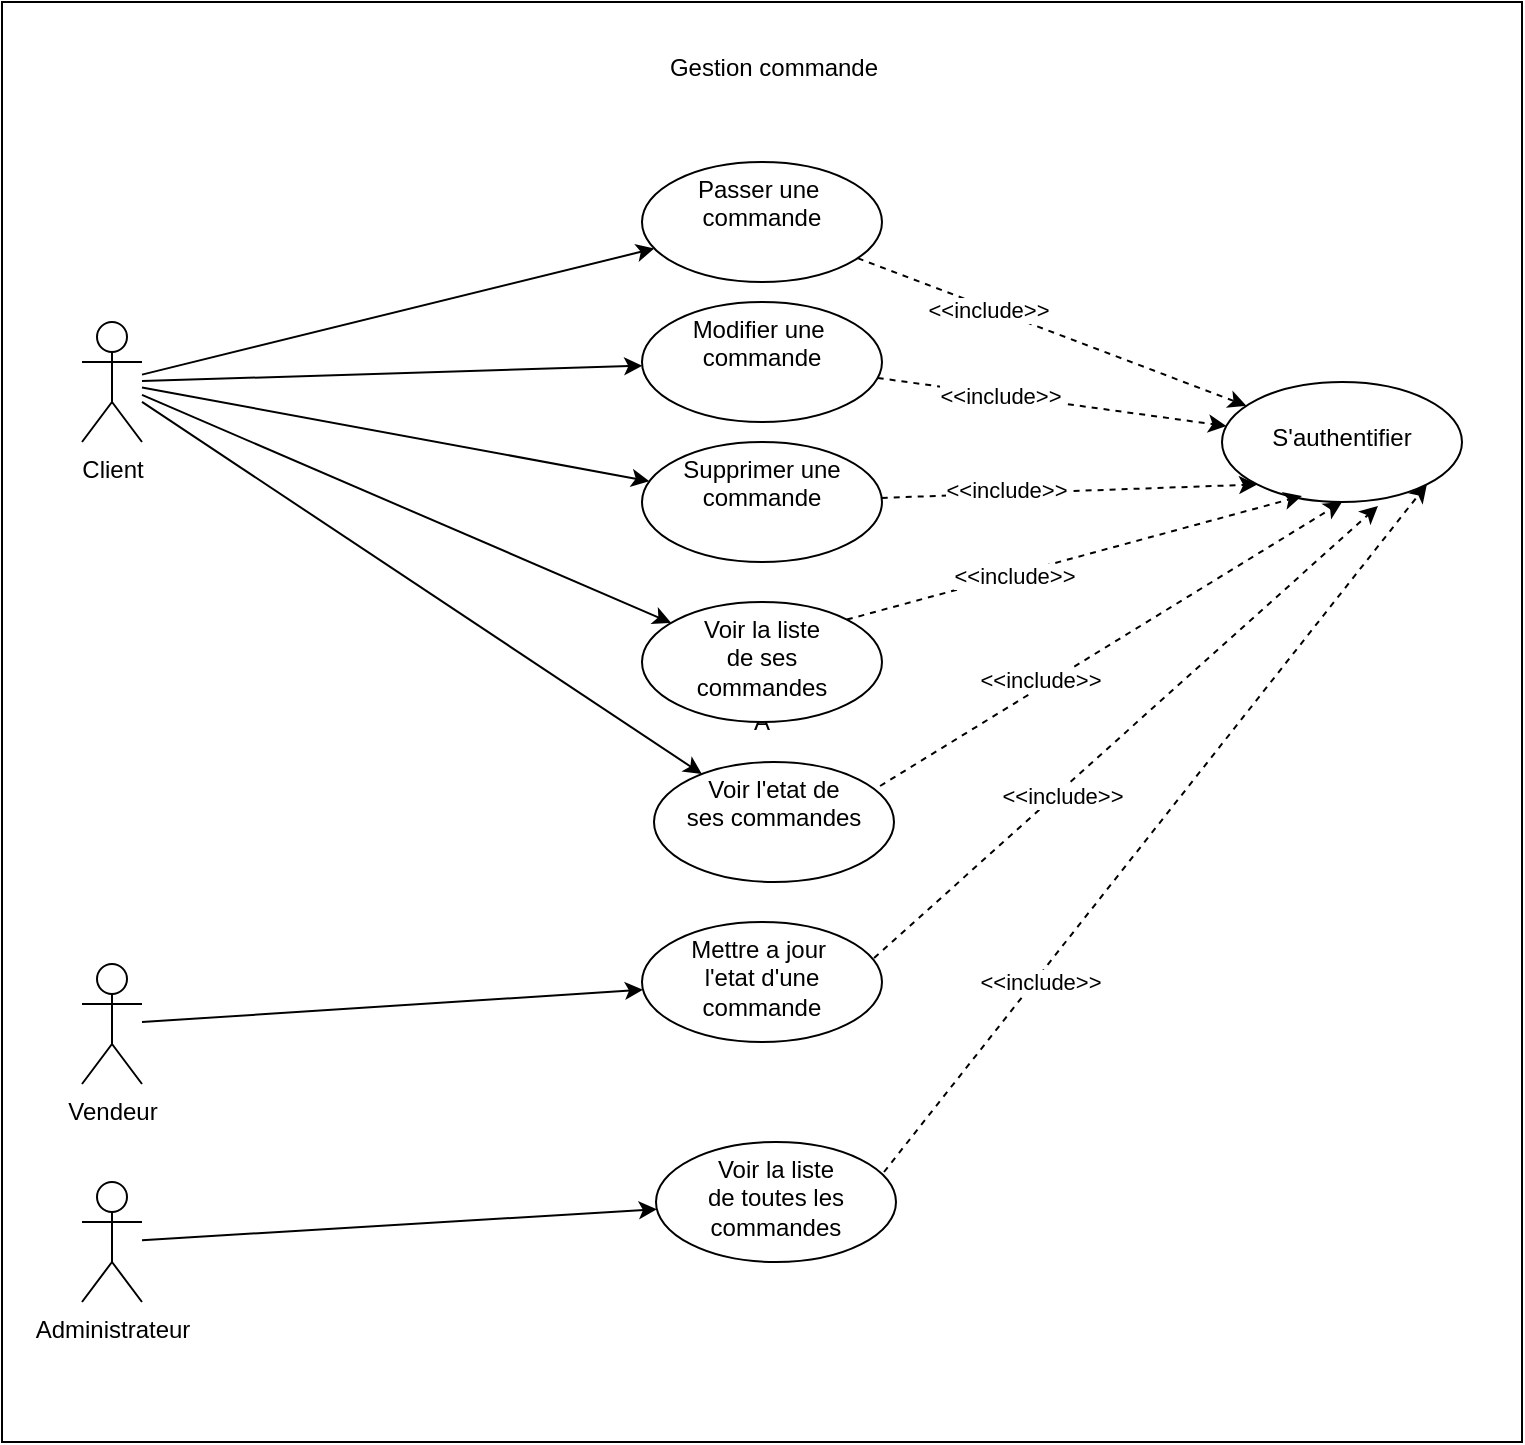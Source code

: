 <mxfile version="15.8.7" type="device"><diagram id="93TwWpJ5N_MrGACuFquo" name="Page-1"><mxGraphModel dx="786" dy="407" grid="1" gridSize="10" guides="1" tooltips="1" connect="1" arrows="1" fold="1" page="1" pageScale="1" pageWidth="827" pageHeight="1169" math="0" shadow="0"><root><mxCell id="0"/><mxCell id="1" parent="0"/><mxCell id="UAsrpyPvyt6wrDo05yFp-1" value="A" style="rounded=0;whiteSpace=wrap;html=1;" vertex="1" parent="1"><mxGeometry y="40" width="760" height="720" as="geometry"/></mxCell><mxCell id="UAsrpyPvyt6wrDo05yFp-8" value="" style="rounded=0;orthogonalLoop=1;jettySize=auto;html=1;" edge="1" parent="1" source="UAsrpyPvyt6wrDo05yFp-2" target="UAsrpyPvyt6wrDo05yFp-7"><mxGeometry relative="1" as="geometry"/></mxCell><mxCell id="UAsrpyPvyt6wrDo05yFp-17" value="" style="edgeStyle=none;rounded=0;orthogonalLoop=1;jettySize=auto;html=1;" edge="1" parent="1" source="UAsrpyPvyt6wrDo05yFp-2" target="UAsrpyPvyt6wrDo05yFp-16"><mxGeometry relative="1" as="geometry"/></mxCell><mxCell id="UAsrpyPvyt6wrDo05yFp-39" value="" style="edgeStyle=none;rounded=0;orthogonalLoop=1;jettySize=auto;html=1;strokeColor=default;" edge="1" parent="1" source="UAsrpyPvyt6wrDo05yFp-2" target="UAsrpyPvyt6wrDo05yFp-38"><mxGeometry relative="1" as="geometry"/></mxCell><mxCell id="UAsrpyPvyt6wrDo05yFp-59" value="" style="edgeStyle=none;rounded=0;orthogonalLoop=1;jettySize=auto;html=1;strokeColor=default;" edge="1" parent="1" source="UAsrpyPvyt6wrDo05yFp-2" target="UAsrpyPvyt6wrDo05yFp-58"><mxGeometry relative="1" as="geometry"/></mxCell><mxCell id="UAsrpyPvyt6wrDo05yFp-2" value="Client" style="shape=umlActor;verticalLabelPosition=bottom;verticalAlign=top;html=1;outlineConnect=0;" vertex="1" parent="1"><mxGeometry x="40" y="200" width="30" height="60" as="geometry"/></mxCell><mxCell id="UAsrpyPvyt6wrDo05yFp-3" value="Gestion commande" style="text;html=1;strokeColor=none;fillColor=none;align=center;verticalAlign=middle;whiteSpace=wrap;rounded=0;" vertex="1" parent="1"><mxGeometry x="325" y="58" width="122" height="30" as="geometry"/></mxCell><mxCell id="UAsrpyPvyt6wrDo05yFp-54" value="" style="edgeStyle=none;rounded=0;orthogonalLoop=1;jettySize=auto;html=1;strokeColor=default;dashed=1;" edge="1" parent="1" source="UAsrpyPvyt6wrDo05yFp-7" target="UAsrpyPvyt6wrDo05yFp-53"><mxGeometry relative="1" as="geometry"/></mxCell><mxCell id="UAsrpyPvyt6wrDo05yFp-71" value="&amp;lt;&amp;lt;include&amp;gt;&amp;gt;" style="edgeLabel;html=1;align=center;verticalAlign=middle;resizable=0;points=[];" vertex="1" connectable="0" parent="UAsrpyPvyt6wrDo05yFp-54"><mxGeometry x="-0.326" y="-1" relative="1" as="geometry"><mxPoint as="offset"/></mxGeometry></mxCell><mxCell id="UAsrpyPvyt6wrDo05yFp-7" value="Passer une&amp;nbsp;&lt;br&gt;commande" style="ellipse;whiteSpace=wrap;html=1;verticalAlign=top;" vertex="1" parent="1"><mxGeometry x="320" y="120" width="120" height="60" as="geometry"/></mxCell><mxCell id="UAsrpyPvyt6wrDo05yFp-55" style="edgeStyle=none;rounded=0;orthogonalLoop=1;jettySize=auto;html=1;strokeColor=default;dashed=1;" edge="1" parent="1" source="UAsrpyPvyt6wrDo05yFp-16" target="UAsrpyPvyt6wrDo05yFp-53"><mxGeometry relative="1" as="geometry"/></mxCell><mxCell id="UAsrpyPvyt6wrDo05yFp-72" value="&amp;lt;&amp;lt;include&amp;gt;&amp;gt;" style="edgeLabel;html=1;align=center;verticalAlign=middle;resizable=0;points=[];" vertex="1" connectable="0" parent="UAsrpyPvyt6wrDo05yFp-55"><mxGeometry x="-0.299" relative="1" as="geometry"><mxPoint as="offset"/></mxGeometry></mxCell><mxCell id="UAsrpyPvyt6wrDo05yFp-16" value="Modifier une&amp;nbsp;&lt;br&gt;commande" style="ellipse;whiteSpace=wrap;html=1;verticalAlign=top;" vertex="1" parent="1"><mxGeometry x="320" y="190" width="120" height="60" as="geometry"/></mxCell><mxCell id="UAsrpyPvyt6wrDo05yFp-56" style="edgeStyle=none;rounded=0;orthogonalLoop=1;jettySize=auto;html=1;entryX=0;entryY=1;entryDx=0;entryDy=0;strokeColor=default;dashed=1;" edge="1" parent="1" source="UAsrpyPvyt6wrDo05yFp-38" target="UAsrpyPvyt6wrDo05yFp-53"><mxGeometry relative="1" as="geometry"/></mxCell><mxCell id="UAsrpyPvyt6wrDo05yFp-73" value="&amp;lt;&amp;lt;include&amp;gt;&amp;gt;" style="edgeLabel;html=1;align=center;verticalAlign=middle;resizable=0;points=[];" vertex="1" connectable="0" parent="UAsrpyPvyt6wrDo05yFp-56"><mxGeometry x="-0.337" y="2" relative="1" as="geometry"><mxPoint as="offset"/></mxGeometry></mxCell><mxCell id="UAsrpyPvyt6wrDo05yFp-38" value="Supprimer une&lt;br&gt;commande" style="ellipse;whiteSpace=wrap;html=1;verticalAlign=top;" vertex="1" parent="1"><mxGeometry x="320" y="260" width="120" height="60" as="geometry"/></mxCell><mxCell id="UAsrpyPvyt6wrDo05yFp-53" value="&lt;br&gt;S'authentifier" style="ellipse;whiteSpace=wrap;html=1;verticalAlign=top;" vertex="1" parent="1"><mxGeometry x="610" y="230" width="120" height="60" as="geometry"/></mxCell><mxCell id="UAsrpyPvyt6wrDo05yFp-62" value="" style="edgeStyle=none;rounded=0;orthogonalLoop=1;jettySize=auto;html=1;strokeColor=default;" edge="1" parent="1" source="UAsrpyPvyt6wrDo05yFp-2" target="UAsrpyPvyt6wrDo05yFp-61"><mxGeometry relative="1" as="geometry"/></mxCell><mxCell id="UAsrpyPvyt6wrDo05yFp-65" value="" style="edgeStyle=none;rounded=0;orthogonalLoop=1;jettySize=auto;html=1;strokeColor=default;" edge="1" parent="1" source="UAsrpyPvyt6wrDo05yFp-57" target="UAsrpyPvyt6wrDo05yFp-64"><mxGeometry relative="1" as="geometry"/></mxCell><mxCell id="UAsrpyPvyt6wrDo05yFp-57" value="Vendeur" style="shape=umlActor;verticalLabelPosition=bottom;verticalAlign=top;html=1;" vertex="1" parent="1"><mxGeometry x="40" y="521" width="30" height="60" as="geometry"/></mxCell><mxCell id="UAsrpyPvyt6wrDo05yFp-58" value="Voir la liste &lt;br&gt;de ses&lt;br&gt;commandes" style="ellipse;whiteSpace=wrap;html=1;verticalAlign=top;" vertex="1" parent="1"><mxGeometry x="320" y="340" width="120" height="60" as="geometry"/></mxCell><mxCell id="UAsrpyPvyt6wrDo05yFp-60" style="edgeStyle=none;rounded=0;orthogonalLoop=1;jettySize=auto;html=1;entryX=0.333;entryY=0.95;entryDx=0;entryDy=0;strokeColor=default;dashed=1;exitX=1;exitY=0;exitDx=0;exitDy=0;entryPerimeter=0;" edge="1" parent="1" source="UAsrpyPvyt6wrDo05yFp-58" target="UAsrpyPvyt6wrDo05yFp-53"><mxGeometry relative="1" as="geometry"><mxPoint x="452.37" y="308.444" as="sourcePoint"/><mxPoint x="627.574" y="271.213" as="targetPoint"/></mxGeometry></mxCell><mxCell id="UAsrpyPvyt6wrDo05yFp-74" value="&amp;lt;&amp;lt;include&amp;gt;&amp;gt;" style="edgeLabel;html=1;align=center;verticalAlign=middle;resizable=0;points=[];" vertex="1" connectable="0" parent="UAsrpyPvyt6wrDo05yFp-60"><mxGeometry x="-0.267" y="-1" relative="1" as="geometry"><mxPoint as="offset"/></mxGeometry></mxCell><mxCell id="UAsrpyPvyt6wrDo05yFp-61" value="Voir l'etat de&lt;br&gt;ses commandes" style="ellipse;whiteSpace=wrap;html=1;verticalAlign=top;" vertex="1" parent="1"><mxGeometry x="326" y="420" width="120" height="60" as="geometry"/></mxCell><mxCell id="UAsrpyPvyt6wrDo05yFp-63" style="edgeStyle=none;rounded=0;orthogonalLoop=1;jettySize=auto;html=1;entryX=0.5;entryY=1;entryDx=0;entryDy=0;strokeColor=default;dashed=1;exitX=0.942;exitY=0.2;exitDx=0;exitDy=0;exitPerimeter=0;" edge="1" parent="1" source="UAsrpyPvyt6wrDo05yFp-61" target="UAsrpyPvyt6wrDo05yFp-53"><mxGeometry relative="1" as="geometry"><mxPoint x="437.426" y="368.787" as="sourcePoint"/><mxPoint x="649.96" y="277" as="targetPoint"/></mxGeometry></mxCell><mxCell id="UAsrpyPvyt6wrDo05yFp-75" value="&amp;lt;&amp;lt;include&amp;gt;&amp;gt;" style="edgeLabel;html=1;align=center;verticalAlign=middle;resizable=0;points=[];" vertex="1" connectable="0" parent="UAsrpyPvyt6wrDo05yFp-63"><mxGeometry x="-0.293" y="3" relative="1" as="geometry"><mxPoint as="offset"/></mxGeometry></mxCell><mxCell id="UAsrpyPvyt6wrDo05yFp-64" value="Mettre a jour&amp;nbsp;&lt;br&gt;l'etat d'une&lt;br&gt;commande" style="ellipse;whiteSpace=wrap;html=1;verticalAlign=top;" vertex="1" parent="1"><mxGeometry x="320" y="500" width="120" height="60" as="geometry"/></mxCell><mxCell id="UAsrpyPvyt6wrDo05yFp-66" style="edgeStyle=none;rounded=0;orthogonalLoop=1;jettySize=auto;html=1;entryX=0.65;entryY=1.033;entryDx=0;entryDy=0;strokeColor=default;dashed=1;exitX=0.967;exitY=0.3;exitDx=0;exitDy=0;exitPerimeter=0;entryPerimeter=0;" edge="1" parent="1" source="UAsrpyPvyt6wrDo05yFp-64" target="UAsrpyPvyt6wrDo05yFp-53"><mxGeometry relative="1" as="geometry"><mxPoint x="450.04" y="452" as="sourcePoint"/><mxPoint x="670" y="280" as="targetPoint"/></mxGeometry></mxCell><mxCell id="UAsrpyPvyt6wrDo05yFp-76" value="&amp;lt;&amp;lt;include&amp;gt;&amp;gt;" style="edgeLabel;html=1;align=center;verticalAlign=middle;resizable=0;points=[];" vertex="1" connectable="0" parent="UAsrpyPvyt6wrDo05yFp-66"><mxGeometry x="-0.267" y="-2" relative="1" as="geometry"><mxPoint as="offset"/></mxGeometry></mxCell><mxCell id="UAsrpyPvyt6wrDo05yFp-69" value="" style="edgeStyle=none;rounded=0;orthogonalLoop=1;jettySize=auto;html=1;strokeColor=default;" edge="1" parent="1" source="UAsrpyPvyt6wrDo05yFp-67" target="UAsrpyPvyt6wrDo05yFp-68"><mxGeometry relative="1" as="geometry"/></mxCell><mxCell id="UAsrpyPvyt6wrDo05yFp-67" value="Administrateur" style="shape=umlActor;verticalLabelPosition=bottom;verticalAlign=top;html=1;" vertex="1" parent="1"><mxGeometry x="40" y="630" width="30" height="60" as="geometry"/></mxCell><mxCell id="UAsrpyPvyt6wrDo05yFp-68" value="Voir la liste&lt;br&gt;de toutes les&lt;br&gt;commandes" style="ellipse;whiteSpace=wrap;html=1;verticalAlign=top;" vertex="1" parent="1"><mxGeometry x="327" y="610" width="120" height="60" as="geometry"/></mxCell><mxCell id="UAsrpyPvyt6wrDo05yFp-70" style="edgeStyle=none;rounded=0;orthogonalLoop=1;jettySize=auto;html=1;entryX=1;entryY=1;entryDx=0;entryDy=0;strokeColor=default;dashed=1;exitX=0.95;exitY=0.25;exitDx=0;exitDy=0;exitPerimeter=0;" edge="1" parent="1" source="UAsrpyPvyt6wrDo05yFp-68" target="UAsrpyPvyt6wrDo05yFp-53"><mxGeometry relative="1" as="geometry"><mxPoint x="446.04" y="528" as="sourcePoint"/><mxPoint x="688" y="281.98" as="targetPoint"/></mxGeometry></mxCell><mxCell id="UAsrpyPvyt6wrDo05yFp-77" value="&amp;lt;&amp;lt;include&amp;gt;&amp;gt;" style="edgeLabel;html=1;align=center;verticalAlign=middle;resizable=0;points=[];" vertex="1" connectable="0" parent="UAsrpyPvyt6wrDo05yFp-70"><mxGeometry x="-0.435" y="-2" relative="1" as="geometry"><mxPoint as="offset"/></mxGeometry></mxCell></root></mxGraphModel></diagram></mxfile>